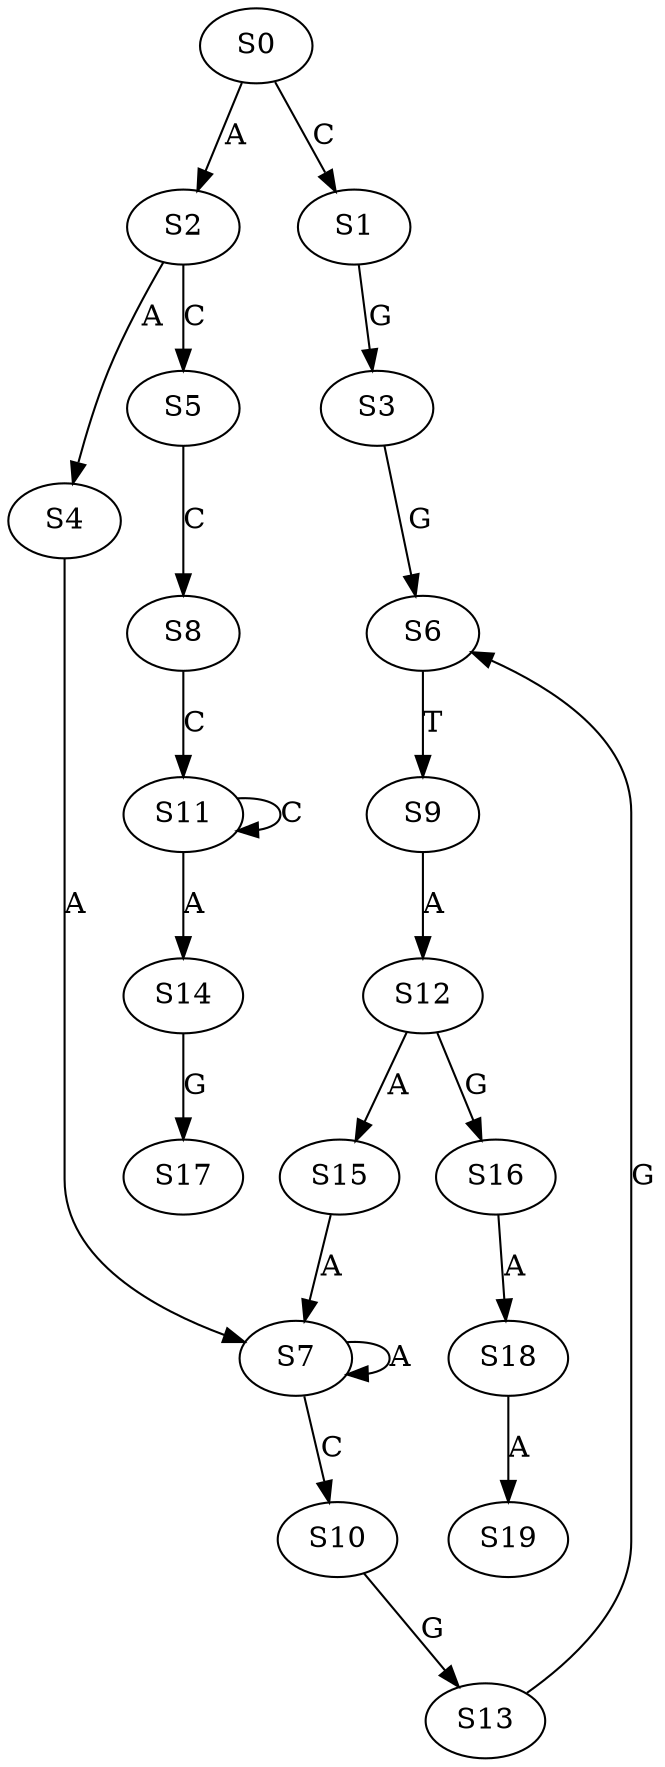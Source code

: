 strict digraph  {
	S0 -> S1 [ label = C ];
	S0 -> S2 [ label = A ];
	S1 -> S3 [ label = G ];
	S2 -> S4 [ label = A ];
	S2 -> S5 [ label = C ];
	S3 -> S6 [ label = G ];
	S4 -> S7 [ label = A ];
	S5 -> S8 [ label = C ];
	S6 -> S9 [ label = T ];
	S7 -> S7 [ label = A ];
	S7 -> S10 [ label = C ];
	S8 -> S11 [ label = C ];
	S9 -> S12 [ label = A ];
	S10 -> S13 [ label = G ];
	S11 -> S14 [ label = A ];
	S11 -> S11 [ label = C ];
	S12 -> S15 [ label = A ];
	S12 -> S16 [ label = G ];
	S13 -> S6 [ label = G ];
	S14 -> S17 [ label = G ];
	S15 -> S7 [ label = A ];
	S16 -> S18 [ label = A ];
	S18 -> S19 [ label = A ];
}
